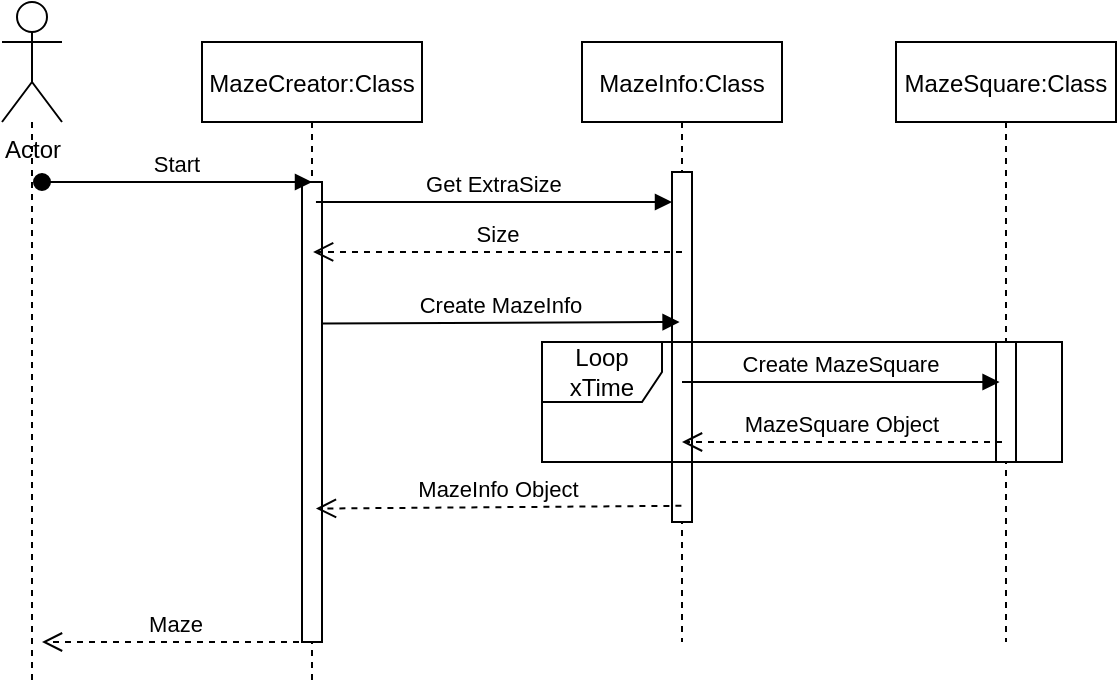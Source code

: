 <mxfile version="16.3.0" type="google"><diagram id="kgpKYQtTHZ0yAKxKKP6v" name="Page-1"><mxGraphModel dx="981" dy="542" grid="1" gridSize="10" guides="1" tooltips="1" connect="1" arrows="1" fold="1" page="1" pageScale="1" pageWidth="850" pageHeight="1100" math="0" shadow="0"><root><mxCell id="0"/><mxCell id="1" parent="0"/><mxCell id="3nuBFxr9cyL0pnOWT2aG-1" value="MazeCreator:Class" style="shape=umlLifeline;perimeter=lifelinePerimeter;container=1;collapsible=0;recursiveResize=0;rounded=0;shadow=0;strokeWidth=1;" parent="1" vertex="1"><mxGeometry x="220" y="80" width="110" height="320" as="geometry"/></mxCell><mxCell id="JODio7w8M4QGkJXuLMLi-14" value="Maze" style="verticalAlign=bottom;endArrow=open;dashed=1;endSize=8;shadow=0;strokeWidth=1;" edge="1" parent="3nuBFxr9cyL0pnOWT2aG-1" source="3nuBFxr9cyL0pnOWT2aG-1"><mxGeometry relative="1" as="geometry"><mxPoint x="-80" y="300" as="targetPoint"/><mxPoint x="50" y="260" as="sourcePoint"/></mxGeometry></mxCell><mxCell id="JODio7w8M4QGkJXuLMLi-15" value="" style="html=1;points=[];perimeter=orthogonalPerimeter;" vertex="1" parent="3nuBFxr9cyL0pnOWT2aG-1"><mxGeometry x="50" y="70" width="10" height="230" as="geometry"/></mxCell><mxCell id="3nuBFxr9cyL0pnOWT2aG-5" value="MazeInfo:Class" style="shape=umlLifeline;perimeter=lifelinePerimeter;container=1;collapsible=0;recursiveResize=0;rounded=0;shadow=0;strokeWidth=1;" parent="1" vertex="1"><mxGeometry x="410" y="80" width="100" height="300" as="geometry"/></mxCell><mxCell id="JODio7w8M4QGkJXuLMLi-16" value="" style="html=1;points=[];perimeter=orthogonalPerimeter;" vertex="1" parent="3nuBFxr9cyL0pnOWT2aG-5"><mxGeometry x="45" y="65" width="10" height="175" as="geometry"/></mxCell><mxCell id="3nuBFxr9cyL0pnOWT2aG-8" value="Get ExtraSize" style="verticalAlign=bottom;endArrow=block;entryX=0;entryY=0;shadow=0;strokeWidth=1;exitX=0.518;exitY=0.25;exitDx=0;exitDy=0;exitPerimeter=0;" parent="1" source="3nuBFxr9cyL0pnOWT2aG-1" edge="1"><mxGeometry relative="1" as="geometry"><mxPoint x="285" y="160.0" as="sourcePoint"/><mxPoint x="455" y="160.0" as="targetPoint"/></mxGeometry></mxCell><mxCell id="JODio7w8M4QGkJXuLMLi-2" value="Size" style="verticalAlign=bottom;endArrow=open;dashed=1;endSize=8;shadow=0;strokeWidth=1;entryX=0.505;entryY=0.328;entryDx=0;entryDy=0;entryPerimeter=0;" edge="1" parent="1" target="3nuBFxr9cyL0pnOWT2aG-1"><mxGeometry relative="1" as="geometry"><mxPoint x="280" y="210" as="targetPoint"/><mxPoint x="460" y="185" as="sourcePoint"/></mxGeometry></mxCell><mxCell id="JODio7w8M4QGkJXuLMLi-4" value="Create MazeInfo" style="verticalAlign=bottom;endArrow=block;entryX=0;entryY=0;shadow=0;strokeWidth=1;exitX=0.511;exitY=0.269;exitDx=0;exitDy=0;exitPerimeter=0;" edge="1" parent="1"><mxGeometry relative="1" as="geometry"><mxPoint x="280.0" y="220.7" as="sourcePoint"/><mxPoint x="458.79" y="220.0" as="targetPoint"/></mxGeometry></mxCell><mxCell id="JODio7w8M4QGkJXuLMLi-5" value="MazeSquare:Class" style="shape=umlLifeline;perimeter=lifelinePerimeter;container=1;collapsible=0;recursiveResize=0;rounded=0;shadow=0;strokeWidth=1;" vertex="1" parent="1"><mxGeometry x="567" y="80" width="110" height="300" as="geometry"/></mxCell><mxCell id="JODio7w8M4QGkJXuLMLi-17" value="" style="html=1;points=[];perimeter=orthogonalPerimeter;" vertex="1" parent="JODio7w8M4QGkJXuLMLi-5"><mxGeometry x="50" y="150" width="10" height="60" as="geometry"/></mxCell><mxCell id="JODio7w8M4QGkJXuLMLi-6" value="Create MazeSquare" style="verticalAlign=bottom;endArrow=block;entryX=0;entryY=0;shadow=0;strokeWidth=1;" edge="1" parent="1"><mxGeometry relative="1" as="geometry"><mxPoint x="460" y="250" as="sourcePoint"/><mxPoint x="618.79" y="250.0" as="targetPoint"/></mxGeometry></mxCell><mxCell id="JODio7w8M4QGkJXuLMLi-8" value="Loop xTime" style="shape=umlFrame;whiteSpace=wrap;html=1;" vertex="1" parent="1"><mxGeometry x="390" y="230" width="260" height="60" as="geometry"/></mxCell><mxCell id="JODio7w8M4QGkJXuLMLi-9" value="MazeSquare Object" style="verticalAlign=bottom;endArrow=open;dashed=1;endSize=8;shadow=0;strokeWidth=1;" edge="1" parent="1" target="3nuBFxr9cyL0pnOWT2aG-5"><mxGeometry relative="1" as="geometry"><mxPoint x="475" y="280" as="targetPoint"/><mxPoint x="620" y="280" as="sourcePoint"/></mxGeometry></mxCell><mxCell id="JODio7w8M4QGkJXuLMLi-10" value="MazeInfo Object" style="verticalAlign=bottom;endArrow=open;dashed=1;endSize=8;shadow=0;strokeWidth=1;exitX=0.497;exitY=0.773;exitDx=0;exitDy=0;exitPerimeter=0;entryX=0.518;entryY=0.729;entryDx=0;entryDy=0;entryPerimeter=0;" edge="1" parent="1" source="3nuBFxr9cyL0pnOWT2aG-5" target="3nuBFxr9cyL0pnOWT2aG-1"><mxGeometry relative="1" as="geometry"><mxPoint x="290" y="312" as="targetPoint"/><mxPoint x="453.79" y="310.0" as="sourcePoint"/></mxGeometry></mxCell><mxCell id="JODio7w8M4QGkJXuLMLi-13" style="edgeStyle=orthogonalEdgeStyle;rounded=0;orthogonalLoop=1;jettySize=auto;html=1;dashed=1;endArrow=none;endFill=0;" edge="1" parent="1" source="JODio7w8M4QGkJXuLMLi-11"><mxGeometry relative="1" as="geometry"><mxPoint x="135" y="400" as="targetPoint"/></mxGeometry></mxCell><mxCell id="JODio7w8M4QGkJXuLMLi-11" value="Actor" style="shape=umlActor;verticalLabelPosition=bottom;verticalAlign=top;html=1;" vertex="1" parent="1"><mxGeometry x="120" y="60" width="30" height="60" as="geometry"/></mxCell><mxCell id="3nuBFxr9cyL0pnOWT2aG-3" value="Start" style="verticalAlign=bottom;startArrow=oval;endArrow=block;startSize=8;shadow=0;strokeWidth=1;" parent="1" edge="1"><mxGeometry relative="1" as="geometry"><mxPoint x="140" y="150" as="sourcePoint"/><mxPoint x="275" y="150" as="targetPoint"/></mxGeometry></mxCell></root></mxGraphModel></diagram></mxfile>